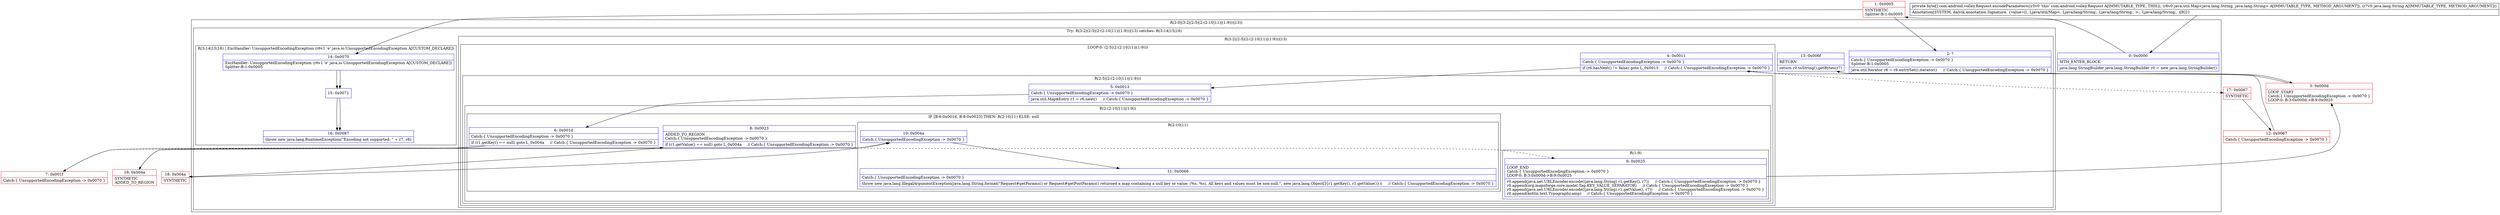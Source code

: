 digraph "CFG forcom.android.volley.Request.encodeParameters(Ljava\/util\/Map;Ljava\/lang\/String;)[B" {
subgraph cluster_Region_368474570 {
label = "R(2:0|(3:2|(2:5|(2:(2:10|11)|(1:9)))|13))";
node [shape=record,color=blue];
Node_0 [shape=record,label="{0\:\ 0x0000|MTH_ENTER_BLOCK\l|java.lang.StringBuilder java.lang.StringBuilder r0 = new java.lang.StringBuilder()\l}"];
subgraph cluster_TryCatchRegion_1278892091 {
label = "Try: R(3:2|(2:5|(2:(2:10|11)|(1:9)))|13) catches: R(3:14|15|16)";
node [shape=record,color=blue];
subgraph cluster_Region_34619735 {
label = "R(3:2|(2:5|(2:(2:10|11)|(1:9)))|13)";
node [shape=record,color=blue];
Node_2 [shape=record,label="{2\:\ ?|Catch:\{ UnsupportedEncodingException \-\> 0x0070 \}\lSplitter:B:1:0x0005\l|java.util.Iterator r6 = r6.entrySet().iterator()     \/\/ Catch:\{ UnsupportedEncodingException \-\> 0x0070 \}\l}"];
subgraph cluster_LoopRegion_2048734819 {
label = "LOOP:0: (2:5|(2:(2:10|11)|(1:9)))";
node [shape=record,color=blue];
Node_4 [shape=record,label="{4\:\ 0x0011|Catch:\{ UnsupportedEncodingException \-\> 0x0070 \}\l|if (r6.hasNext() != false) goto L_0x0013     \/\/ Catch:\{ UnsupportedEncodingException \-\> 0x0070 \}\l}"];
subgraph cluster_Region_1221044931 {
label = "R(2:5|(2:(2:10|11)|(1:9)))";
node [shape=record,color=blue];
Node_5 [shape=record,label="{5\:\ 0x0013|Catch:\{ UnsupportedEncodingException \-\> 0x0070 \}\l|java.util.Map$Entry r1 = r6.next()     \/\/ Catch:\{ UnsupportedEncodingException \-\> 0x0070 \}\l}"];
subgraph cluster_Region_514278293 {
label = "R(2:(2:10|11)|(1:9))";
node [shape=record,color=blue];
subgraph cluster_IfRegion_4340730 {
label = "IF [B:6:0x001d, B:8:0x0023] THEN: R(2:10|11) ELSE: null";
node [shape=record,color=blue];
Node_6 [shape=record,label="{6\:\ 0x001d|Catch:\{ UnsupportedEncodingException \-\> 0x0070 \}\l|if (r1.getKey() == null) goto L_0x004a     \/\/ Catch:\{ UnsupportedEncodingException \-\> 0x0070 \}\l}"];
Node_8 [shape=record,label="{8\:\ 0x0023|ADDED_TO_REGION\lCatch:\{ UnsupportedEncodingException \-\> 0x0070 \}\l|if (r1.getValue() == null) goto L_0x004a     \/\/ Catch:\{ UnsupportedEncodingException \-\> 0x0070 \}\l}"];
subgraph cluster_Region_327138239 {
label = "R(2:10|11)";
node [shape=record,color=blue];
Node_10 [shape=record,label="{10\:\ 0x004a|Catch:\{ UnsupportedEncodingException \-\> 0x0070 \}\l}"];
Node_11 [shape=record,label="{11\:\ 0x0066|Catch:\{ UnsupportedEncodingException \-\> 0x0070 \}\l|throw new java.lang.IllegalArgumentException(java.lang.String.format(\"Request#getParams() or Request#getPostParams() returned a map containing a null key or value: (%s, %s). All keys and values must be non\-null.\", new java.lang.Object[]\{r1.getKey(), r1.getValue()\}))     \/\/ Catch:\{ UnsupportedEncodingException \-\> 0x0070 \}\l}"];
}
}
subgraph cluster_Region_1801494033 {
label = "R(1:9)";
node [shape=record,color=blue];
Node_9 [shape=record,label="{9\:\ 0x0025|LOOP_END\lCatch:\{ UnsupportedEncodingException \-\> 0x0070 \}\lLOOP:0: B:3:0x000d\-\>B:9:0x0025\l|r0.append(java.net.URLEncoder.encode((java.lang.String) r1.getKey(), r7))     \/\/ Catch:\{ UnsupportedEncodingException \-\> 0x0070 \}\lr0.append(org.mapsforge.core.model.Tag.KEY_VALUE_SEPARATOR)     \/\/ Catch:\{ UnsupportedEncodingException \-\> 0x0070 \}\lr0.append(java.net.URLEncoder.encode((java.lang.String) r1.getValue(), r7))     \/\/ Catch:\{ UnsupportedEncodingException \-\> 0x0070 \}\lr0.append(kotlin.text.Typography.amp)     \/\/ Catch:\{ UnsupportedEncodingException \-\> 0x0070 \}\l}"];
}
}
}
}
Node_13 [shape=record,label="{13\:\ 0x006f|RETURN\l|return r0.toString().getBytes(r7)\l}"];
}
subgraph cluster_Region_1713080993 {
label = "R(3:14|15|16) | ExcHandler: UnsupportedEncodingException (r6v1 'e' java.io.UnsupportedEncodingException A[CUSTOM_DECLARE])\l";
node [shape=record,color=blue];
Node_14 [shape=record,label="{14\:\ 0x0070|ExcHandler: UnsupportedEncodingException (r6v1 'e' java.io.UnsupportedEncodingException A[CUSTOM_DECLARE])\lSplitter:B:1:0x0005\l}"];
Node_15 [shape=record,label="{15\:\ 0x0071}"];
Node_16 [shape=record,label="{16\:\ 0x0087|throw new java.lang.RuntimeException(\"Encoding not supported: \" + r7, r6)\l}"];
}
}
}
subgraph cluster_Region_1713080993 {
label = "R(3:14|15|16) | ExcHandler: UnsupportedEncodingException (r6v1 'e' java.io.UnsupportedEncodingException A[CUSTOM_DECLARE])\l";
node [shape=record,color=blue];
Node_14 [shape=record,label="{14\:\ 0x0070|ExcHandler: UnsupportedEncodingException (r6v1 'e' java.io.UnsupportedEncodingException A[CUSTOM_DECLARE])\lSplitter:B:1:0x0005\l}"];
Node_15 [shape=record,label="{15\:\ 0x0071}"];
Node_16 [shape=record,label="{16\:\ 0x0087|throw new java.lang.RuntimeException(\"Encoding not supported: \" + r7, r6)\l}"];
}
Node_1 [shape=record,color=red,label="{1\:\ 0x0005|SYNTHETIC\lSplitter:B:1:0x0005\l}"];
Node_3 [shape=record,color=red,label="{3\:\ 0x000d|LOOP_START\lCatch:\{ UnsupportedEncodingException \-\> 0x0070 \}\lLOOP:0: B:3:0x000d\-\>B:9:0x0025\l}"];
Node_7 [shape=record,color=red,label="{7\:\ 0x001f|Catch:\{ UnsupportedEncodingException \-\> 0x0070 \}\l}"];
Node_12 [shape=record,color=red,label="{12\:\ 0x0067|Catch:\{ UnsupportedEncodingException \-\> 0x0070 \}\l}"];
Node_17 [shape=record,color=red,label="{17\:\ 0x0067|SYNTHETIC\l}"];
Node_18 [shape=record,color=red,label="{18\:\ 0x004a|SYNTHETIC\l}"];
Node_19 [shape=record,color=red,label="{19\:\ 0x004a|SYNTHETIC\lADDED_TO_REGION\l}"];
MethodNode[shape=record,label="{private byte[] com.android.volley.Request.encodeParameters((r5v0 'this' com.android.volley.Request A[IMMUTABLE_TYPE, THIS]), (r6v0 java.util.Map\<java.lang.String, java.lang.String\> A[IMMUTABLE_TYPE, METHOD_ARGUMENT]), (r7v0 java.lang.String A[IMMUTABLE_TYPE, METHOD_ARGUMENT]))  | Annotation[SYSTEM, dalvik.annotation.Signature, \{value=[(, Ljava\/util\/Map\<, Ljava\/lang\/String;, Ljava\/lang\/String;, \>;, Ljava\/lang\/String;, )[B]\}]\l}"];
MethodNode -> Node_0;
Node_0 -> Node_1;
Node_2 -> Node_3;
Node_4 -> Node_5;
Node_4 -> Node_17[style=dashed];
Node_5 -> Node_6;
Node_6 -> Node_7[style=dashed];
Node_6 -> Node_19;
Node_8 -> Node_9[style=dashed];
Node_8 -> Node_18;
Node_10 -> Node_11;
Node_9 -> Node_3;
Node_14 -> Node_15;
Node_15 -> Node_16;
Node_14 -> Node_15;
Node_15 -> Node_16;
Node_1 -> Node_2;
Node_1 -> Node_14;
Node_3 -> Node_4;
Node_7 -> Node_8;
Node_12 -> Node_13;
Node_17 -> Node_12;
Node_18 -> Node_10;
Node_19 -> Node_10;
}

